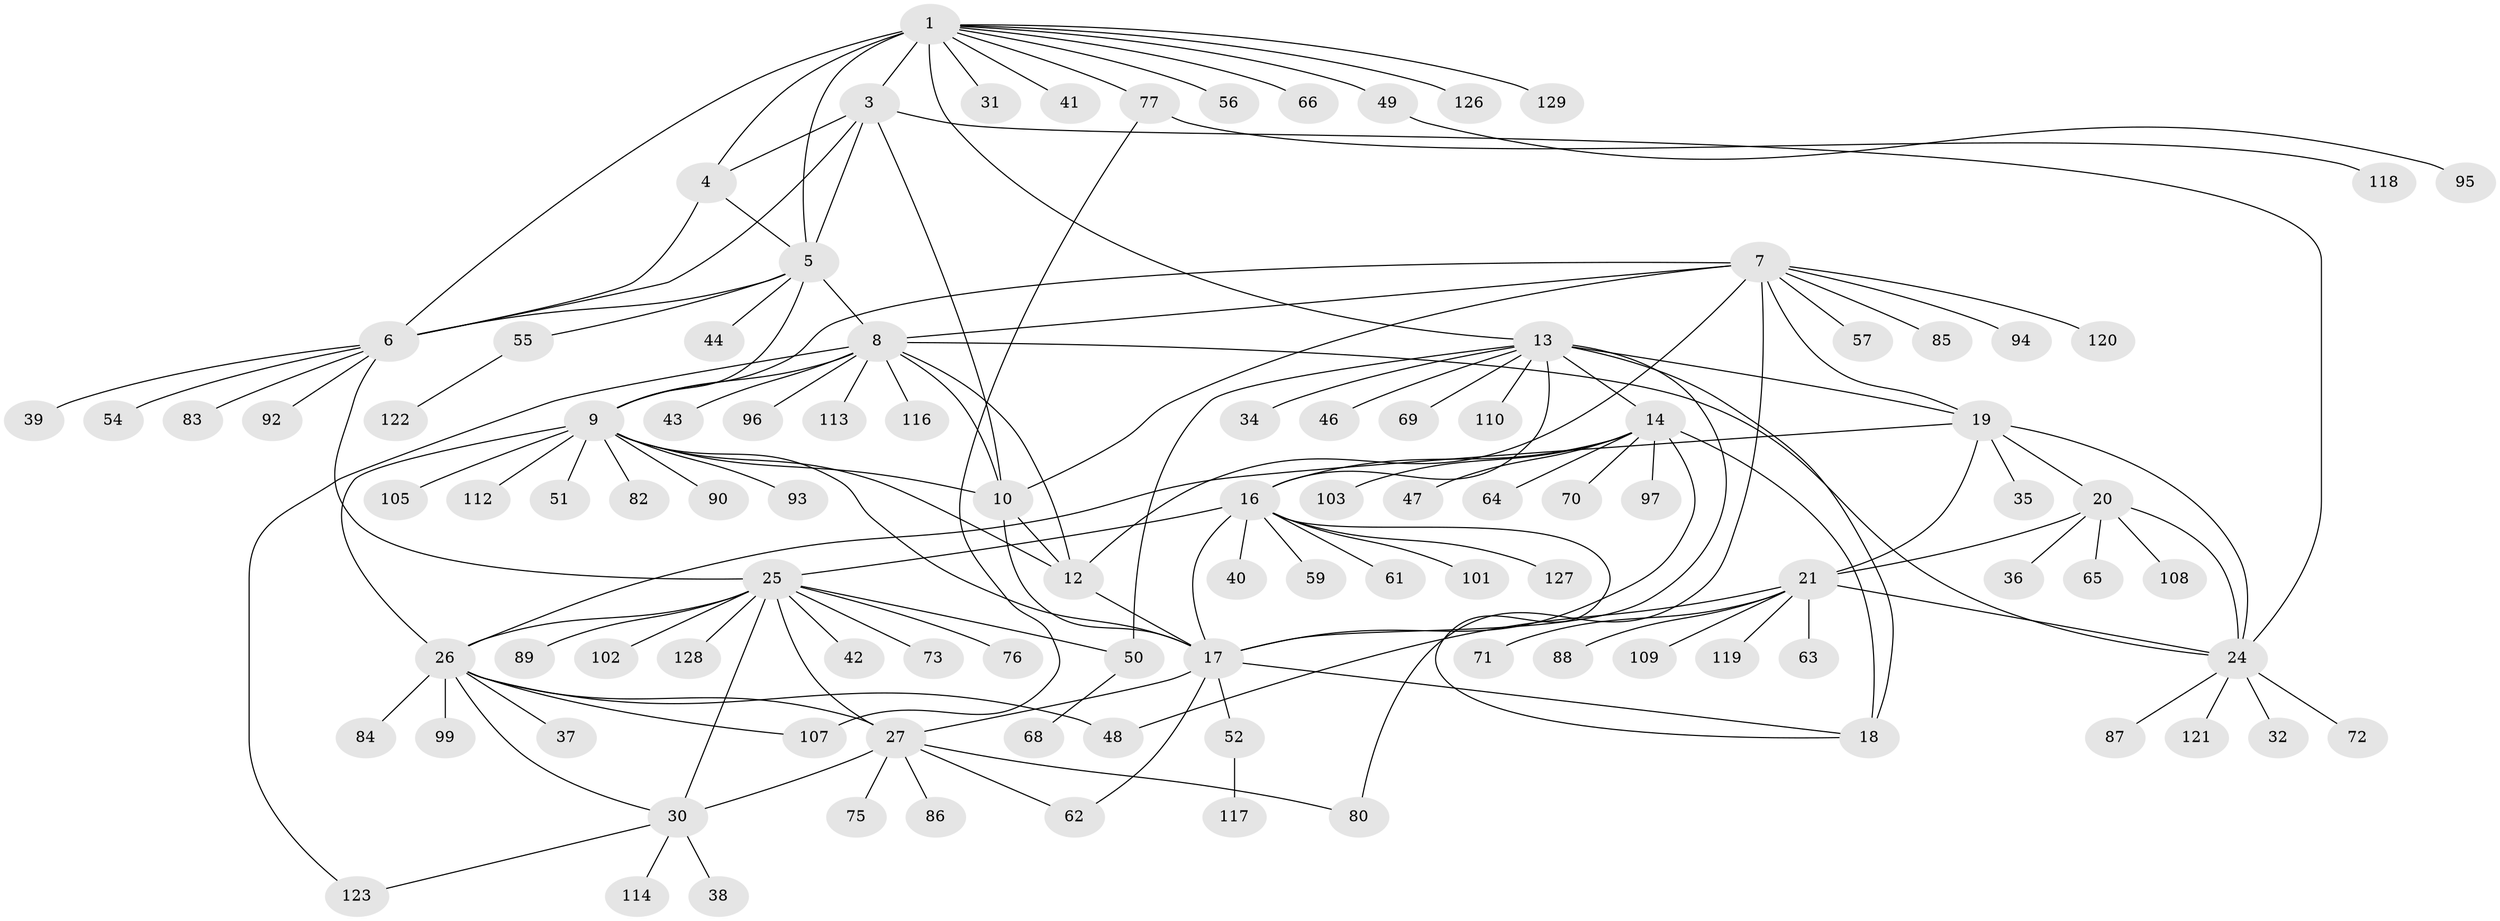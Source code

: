 // original degree distribution, {12: 0.023255813953488372, 7: 0.046511627906976744, 5: 0.015503875968992248, 9: 0.03875968992248062, 11: 0.05426356589147287, 6: 0.007751937984496124, 13: 0.007751937984496124, 8: 0.03875968992248062, 1: 0.6124031007751938, 2: 0.12403100775193798, 3: 0.031007751937984496}
// Generated by graph-tools (version 1.1) at 2025/11/02/27/25 16:11:31]
// undirected, 103 vertices, 144 edges
graph export_dot {
graph [start="1"]
  node [color=gray90,style=filled];
  1 [super="+2"];
  3 [super="+33"];
  4;
  5 [super="+111"];
  6 [super="+91"];
  7 [super="+67"];
  8 [super="+11"];
  9 [super="+58"];
  10 [super="+98"];
  12 [super="+104"];
  13 [super="+15"];
  14 [super="+79"];
  16 [super="+53"];
  17 [super="+81"];
  18;
  19 [super="+22"];
  20 [super="+60"];
  21 [super="+23"];
  24 [super="+78"];
  25 [super="+28"];
  26 [super="+29"];
  27 [super="+124"];
  30 [super="+74"];
  31;
  32;
  34;
  35 [super="+45"];
  36;
  37;
  38;
  39;
  40;
  41;
  42;
  43;
  44;
  46;
  47;
  48 [super="+115"];
  49;
  50;
  51;
  52;
  54;
  55;
  56;
  57;
  59;
  61;
  62 [super="+125"];
  63;
  64;
  65;
  66;
  68;
  69;
  70;
  71;
  72 [super="+100"];
  73;
  75;
  76;
  77;
  80 [super="+106"];
  82;
  83;
  84;
  85;
  86;
  87;
  88;
  89;
  90;
  92;
  93;
  94;
  95;
  96;
  97;
  99;
  101;
  102;
  103;
  105;
  107;
  108;
  109;
  110;
  112;
  113;
  114;
  116;
  117;
  118;
  119;
  120;
  121;
  122;
  123;
  126;
  127;
  128;
  129;
  1 -- 3 [weight=2];
  1 -- 4 [weight=2];
  1 -- 5 [weight=2];
  1 -- 6 [weight=2];
  1 -- 31;
  1 -- 49;
  1 -- 56;
  1 -- 66;
  1 -- 126;
  1 -- 129;
  1 -- 41;
  1 -- 77;
  1 -- 13;
  3 -- 4;
  3 -- 5;
  3 -- 6;
  3 -- 24;
  3 -- 10;
  4 -- 5;
  4 -- 6;
  5 -- 6;
  5 -- 44;
  5 -- 55;
  5 -- 8;
  5 -- 9;
  6 -- 39;
  6 -- 54;
  6 -- 83;
  6 -- 92;
  6 -- 25;
  7 -- 8 [weight=2];
  7 -- 9;
  7 -- 10;
  7 -- 12;
  7 -- 57;
  7 -- 80;
  7 -- 85;
  7 -- 94;
  7 -- 120;
  7 -- 19;
  8 -- 9 [weight=2];
  8 -- 10 [weight=2];
  8 -- 12 [weight=2];
  8 -- 116;
  8 -- 96;
  8 -- 43;
  8 -- 113;
  8 -- 24;
  8 -- 123;
  9 -- 10;
  9 -- 12;
  9 -- 51;
  9 -- 82;
  9 -- 90;
  9 -- 93;
  9 -- 112;
  9 -- 26;
  9 -- 17;
  9 -- 105;
  10 -- 12;
  10 -- 17;
  12 -- 17;
  13 -- 14 [weight=2];
  13 -- 16 [weight=2];
  13 -- 17 [weight=2];
  13 -- 18 [weight=2];
  13 -- 46;
  13 -- 50;
  13 -- 69;
  13 -- 110;
  13 -- 34;
  13 -- 19;
  14 -- 16;
  14 -- 17;
  14 -- 18;
  14 -- 47;
  14 -- 64;
  14 -- 70;
  14 -- 97;
  14 -- 103;
  16 -- 17;
  16 -- 18;
  16 -- 40;
  16 -- 59;
  16 -- 61;
  16 -- 101;
  16 -- 127;
  16 -- 25;
  17 -- 18;
  17 -- 27;
  17 -- 52;
  17 -- 62;
  19 -- 20 [weight=2];
  19 -- 21 [weight=4];
  19 -- 24 [weight=2];
  19 -- 35;
  19 -- 26;
  20 -- 21 [weight=2];
  20 -- 24;
  20 -- 36;
  20 -- 65;
  20 -- 108;
  21 -- 24 [weight=2];
  21 -- 71;
  21 -- 88;
  21 -- 119;
  21 -- 48;
  21 -- 109;
  21 -- 63;
  24 -- 32;
  24 -- 72;
  24 -- 87;
  24 -- 121;
  25 -- 26 [weight=4];
  25 -- 27 [weight=2];
  25 -- 30 [weight=2];
  25 -- 42;
  25 -- 73;
  25 -- 128;
  25 -- 89;
  25 -- 102;
  25 -- 76;
  25 -- 50;
  26 -- 27 [weight=2];
  26 -- 30 [weight=2];
  26 -- 37;
  26 -- 107;
  26 -- 99;
  26 -- 84;
  26 -- 48;
  27 -- 30;
  27 -- 62;
  27 -- 75;
  27 -- 86;
  27 -- 80;
  30 -- 38;
  30 -- 114;
  30 -- 123;
  49 -- 95;
  50 -- 68;
  52 -- 117;
  55 -- 122;
  77 -- 107;
  77 -- 118;
}

